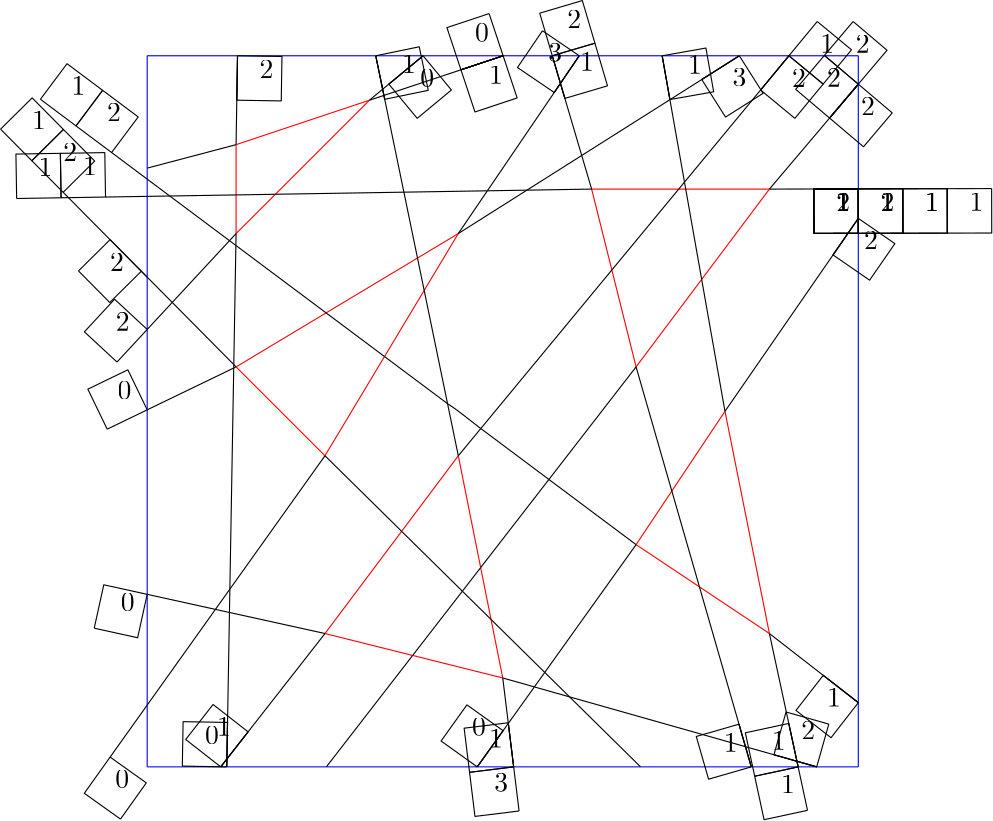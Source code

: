 <?xml version="1.0" encoding="UTF-8"?>
<ipe version="70005" creator="HGeometry"><ipestyle name="basic">
<color name="red" value="1 0 0"/>
<color name="green" value="0 1 0"/>
<color name="blue" value="0 0 1"/>
<color name="yellow" value="1 1 0"/>
<color name="orange" value="1 0.647 0"/>
<color name="gold" value="1 0.843 0"/>
<color name="purple" value="0.627 0.125 0.941"/>
<color name="gray" value="0.745 0.745 0.745"/>
<color name="brown" value="0.647 0.165 0.165"/>
<color name="navy" value="0 0 0.502"/>
<color name="pink" value="1 0.753 0.796"/>
<color name="seagreen" value="0.18 0.545 0.341"/>
<color name="turquoise" value="0.251 0.878 0.816"/>
<color name="violet" value="0.933 0.51 0.933"/>
<color name="darkblue" value="0 0 0.545"/>
<color name="darkcyan" value="0 0.545 0.545"/>
<color name="darkgray" value="0.663 0.663 0.663"/>
<color name="darkgreen" value="0 0.392 0"/>
<color name="darkmagenta" value="0.545 0 0.545"/>
<color name="darkorange" value="1 0.549 0"/>
<color name="darkred" value="0.545 0 0"/>
<color name="lightblue" value="0.678 0.847 0.902"/>
<color name="lightcyan" value="0.878 1 1"/>
<color name="lightgray" value="0.827 0.827 0.827"/>
<color name="lightgreen" value="0.565 0.933 0.565"/>
<color name="lightyellow" value="1 1 0.878"/>
<dashstyle name="dashed" value="[4] 0"/>
<dashstyle name="dotted" value="[1 3] 0"/>
<dashstyle name="dash dotted" value="[4 2 1 2] 0"/>
<dashstyle name="dash dot dotted" value="[4 2 1 2 1 2] 0"/>
<pen name="heavier" value="0.8"/>
<pen name="fat" value="1.2"/>
<pen name="ultrafat" value="2"/>
<textsize name="large" value="\large"/>
<textsize name="Large" value="\Large"/>
<textsize name="LARGE" value="\LARGE"/>
<textsize name="huge" value="\huge"/>
<textsize name="Huge" value="\Huge"/>
<textsize name="small" value="\small"/>
<textsize name="footnote" value="\footnotesize"/>
<textsize name="tiny" value="\tiny"/>
<symbolsize name="small" value="2"/>
<symbolsize name="tiny" value="1.1"/>
<symbolsize name="large" value="5"/>
<arrowsize name="small" value="5"/>
<arrowsize name="tiny" value="3"/>
<arrowsize name="large" value="10"/>
<gridsize name="4 pts" value="4"/>
<gridsize name="8 pts (~3 mm)" value="8"/>
<gridsize name="16 pts (~6 mm)" value="16"/>
<gridsize name="32 pts (~12 mm)" value="32"/>
<gridsize name="10 pts (~3.5 mm)" value="10"/>
<gridsize name="20 pts (~7 mm)" value="20"/>
<gridsize name="14 pts (~5 mm)" value="14"/>
<gridsize name="28 pts (~10 mm)" value="28"/>
<gridsize name="56 pts (~20 mm)" value="56"/>
<anglesize name="90 deg" value="90"/>
<anglesize name="60 deg" value="60"/>
<anglesize name="45 deg" value="45"/>
<anglesize name="30 deg" value="30"/>
<anglesize name="22.5 deg" value="22.5"/>
<symbol name="mark/circle(sx)" transformations="translations">
<path fill="sym-stroke">
0.6 0 0 0.6 0 0 e 0.4 0 0 0.4 0 0 e
</path></symbol>
<symbol name="mark/disk(sx)" transformations="translations">
<path fill="sym-stroke">
0.6 0 0 0.6 0 0 e
</path></symbol>
<symbol name="mark/fdisk(sfx)" transformations="translations">
<group><path fill="sym-fill">
0.5 0 0 0.5 0 0 e
</path><path fill="sym-stroke" fillrule="eofill">
0.6 0 0 0.6 0 0 e 0.4 0 0 0.4 0 0 e
</path></group></symbol>
<symbol name="mark/box(sx)" transformations="translations">
<path fill="sym-stroke" fillrule="eofill">
-0.6 -0.6 m 0.6 -0.6 l 0.6 0.6 l -0.6 0.6 l h
-0.4 -0.4 m 0.4 -0.4 l 0.4 0.4 l -0.4 0.4 l h</path></symbol>
<symbol name="mark/square(sx)" transformations="translations">
<path fill="sym-stroke">
-0.6 -0.6 m 0.6 -0.6 l 0.6 0.6 l -0.6 0.6 l h</path></symbol>
<symbol name="mark/fsquare(sfx)" transformations="translations">
<group><path fill="sym-fill">
-0.5 -0.5 m 0.5 -0.5 l 0.5 0.5 l -0.5 0.5 l h</path>
<path fill="sym-stroke" fillrule="eofill">
-0.6 -0.6 m 0.6 -0.6 l 0.6 0.6 l -0.6 0.6 l h
-0.4 -0.4 m 0.4 -0.4 l 0.4 0.4 l -0.4 0.4 l h</path></group></symbol>
<symbol name="mark/cross(sx)" transformations="translations">
<group><path fill="sym-stroke">
-0.43 -0.57 m 0.57 0.43 l 0.43 0.57 l -0.57 -0.43 l h</path>
<path fill="sym-stroke">
-0.43 0.57 m 0.57 -0.43 l 0.43 -0.57 l -0.57 0.43 l h</path>
</group></symbol>
<symbol name="arrow/arc(spx)">
<path pen="sym-pen" stroke="sym-stroke" fill="sym-stroke">
0 0 m -1.0 0.333 l -1.0 -0.333 l h</path></symbol>
<symbol name="arrow/farc(spx)">
<path pen="sym-pen" stroke="sym-stroke" fill="white">
0 0 m -1.0 0.333 l -1.0 -0.333 l h</path></symbol>
<symbol name="arrow/ptarc(spx)">
<path pen="sym-pen" stroke="sym-stroke" fill="sym-stroke">
0 0 m -1.0 0.333 l -0.8 0 l -1.0 -0.333 l h</path></symbol>
<symbol name="arrow/fptarc(spx)">
<path pen="sym-pen" stroke="sym-stroke" fill="white">
0 0 m -1.0 0.333 l -0.8 0 l -1.0 -0.333 l h</path></symbol>
<symbol name="arrow/fnormal(spx)">
<path pen="sym-pen" stroke="sym-stroke" fill="white">
0 0 m -1.0 0.333 l -1.0 -0.333 l h</path></symbol>
<symbol name="arrow/pointed(spx)">
<path pen="sym-pen" stroke="sym-stroke" fill="sym-stroke">
0 0 m -1.0 0.333 l -0.8 0 l -1.0 -0.333 l h</path></symbol>
<symbol name="arrow/fpointed(spx)">
<path pen="sym-pen" stroke="sym-stroke" fill="white">
0 0 m -1.0 0.333 l -0.8 0 l -1.0 -0.333 l h</path></symbol>
<symbol name="arrow/linear(spx)">
<path pen="sym-pen" stroke="sym-stroke">
-1.0 0.333 m 0 0 l -1.0 -0.333 l</path></symbol>
<symbol name="arrow/fdouble(spx)">
<path pen="sym-pen" stroke="sym-stroke" fill="white">
0 0 m -1.0 0.333 l -1.0 -0.333 l h
-1 0 m -2.0 0.333 l -2.0 -0.333 l h
</path></symbol>
<symbol name="arrow/double(spx)">
<path pen="sym-pen" stroke="sym-stroke" fill="sym-stroke">
0 0 m -1.0 0.333 l -1.0 -0.333 l h
-1 0 m -2.0 0.333 l -2.0 -0.333 l h
</path></symbol>
<tiling name="falling" angle="-60" width="1" step="4"/>
<tiling name="rising" angle="30" width="1" step="4"/>
<textstyle name="center" begin="\begin{center}" end="\end{center}"/>
<textstyle name="itemize" begin="\begin{itemize}" end="\end{itemize}"/>
<textstyle name="item" begin="\begin{itemize}\item{}" end="\end{itemize}"/>
</ipestyle><page><layer name="alpha"/><view layers="alpha" active="alpha"/><path stroke="blue">-128.0 128.0 m
-128.0 114.51823 -128.0 101.03646 -128.0 87.5558 c
</path><path stroke="blue">-128.0 87.5558 m
-128.0 86.23177 -128.0 84.90885 -128.0 83.5831 c
</path><path stroke="blue">-128.0 83.5831 m
-128.0 81.51823 -128.0 79.45052 -128.0 77.3824 c
</path><path stroke="blue">-128.0 77.3824 m
-128.0 67.6849 -128.0 57.98698 -128.0 48.296 c
</path><path stroke="blue">-128.0 48.296 m
-128.0 42.01823 -128.0 35.747395 -128.0 29.472 c
</path><path stroke="blue">-128.0 29.472 m
-128.0 19.830729 -128.0 10.1848955 -128.0 0.540162 c
</path><path stroke="blue">-128.0 0.540162 m
-128.0 -21.606771 -128.0 -43.7526 -128.0 -65.8952 c
</path><path stroke="blue">-128.0 -65.8952 m
-128.0 -79.1849 -128.0 -92.47135 -128.0 -105.754 c
</path><path stroke="blue">-128.0 -105.754 m
-128.0 -113.171875 -128.0 -120.58594 -128.0 -128.0 c
</path><path stroke="blue">-128.0 -128.0 m
-119.17969 -128.0 -110.359375 -128.0 -101.535 -128.0 c
</path><path stroke="blue">-101.535 -128.0 m
-100.8099 -128.0 -100.08073 -128.0 -99.3555 -128.0 c
</path><path stroke="blue">-99.3555 -128.0 m
-87.39844 -128.0 -75.44531 -128.0 -63.4997 -128.0 c
</path><path stroke="blue">-63.4997 -128.0 m
-45.39323 -128.0 -27.294271 -128.0 -9.18803 -128.0 c
</path><path stroke="blue">-9.18803 -128.0 m
-4.820312 -128.0 0.44531247 -128.0 3.92998 -128.0 c
</path><path stroke="blue">3.92998 -128.0 m
19.158854 -128.0 34.38802 -128.0 49.6142 -128.0 c
</path><path stroke="blue">49.6142 -128.0 m
62.903645 -128.0 76.1901 -128.0 89.4734 -128.0 c
</path><path stroke="blue">89.4734 -128.0 m
95.09635 -128.0 100.71615 -128.0 106.341 -128.0 c
</path><path stroke="blue">106.341 -128.0 m
108.5651 -128.0 110.79427 -128.0 113.021 -128.0 c
</path><path stroke="blue">113.021 -128.0 m
118.015625 -128.0 123.00781 -128.0 128.0 -128.0 c
</path><path stroke="blue">128.0 -128.0 m
128.0 -120.28906 128.0 -112.578125 128.0 -104.873 c
</path><path stroke="blue">128.0 -104.873 m
128.0 -46.757813 128.0 11.351562 128.0 69.4598 c
</path><path stroke="blue">128.0 69.4598 m
128.0 72.9974 128.0 76.53385 128.0 80.0756 c
</path><path stroke="blue">128.0 80.0756 m
128.0 92.63802 128.0 105.20573 128.0 117.78 c
</path><path stroke="blue">128.0 117.78 m
128.0 121.18229 128.0 124.59115 128.0 128.0 c
</path><path stroke="blue">128.0 128.0 m
119.67448 128.0 111.34896 128.0 103.021 128.0 c
</path><path stroke="blue">103.021 128.0 m
97.07031 128.0 91.11719 128.0 85.1643 128.0 c
</path><path stroke="blue">85.1643 128.0 m
75.90365 128.0 66.64323 128.0 57.3879 128.0 c
</path><path stroke="blue">57.3879 128.0 m
47.429688 128.0 37.476563 128.0 27.5301 128.0 c
</path><path stroke="blue">27.5301 128.0 m
24.294271 128.0 21.065104 128.0 17.8346 128.0 c
</path><path stroke="blue">17.8346 128.0 m
11.9348955 128.0 6.033854 128.0 0.132882 128.0 c
</path><path stroke="blue">0.132882 128.0 m
-9.4713545 128.0 -19.075521 128.0 -28.6856 128.0 c
</path><path stroke="blue">-28.6856 128.0 m
-34.36198 128.0 -40.04427 128.0 -45.7246 128.0 c
</path><path stroke="blue">-45.7246 128.0 m
-62.309895 128.0 -78.89323 128.0 -95.4801 128.0 c
</path><path stroke="blue">-95.4801 128.0 m
-106.31771 128.0 -117.15885 128.0 -128.0 128.0 c
</path><path stroke="red">-96.0 96.0 m
-80.0 101.333336 -64.0 106.666664 -48.0 112.0 c
</path><path stroke="red">-48.0 112.0 m
-59.28711 100.71289 -70.57422 89.42578 -81.862946 78.137115 c
</path><path stroke="red">-81.862946 78.137115 m
-86.57422 73.42578 -91.28711 68.71289 -96.0 64.0 c
</path><path stroke="red">-96.0 64.0 m
-96.0 68.63281 -96.0 73.265625 -95.99994 77.90591 c
</path><path stroke="red">-95.99994 77.90591 m
-96.0 83.93229 -96.0 89.96615 -96.0 96.0 c
</path><path stroke="red">-96.0 16.0 m
-85.333336 5.333334 -74.666664 -5.333334 -64.0 -16.0 c
</path><path stroke="red">-64.0 -16.0 m
-56.856445 -4.094076 -49.71289 7.8118496 -42.5719 19.714163 c
</path><path stroke="red">-42.5719 19.714163 m
-37.807617 27.65397 -33.0459 35.590168 -28.286598 43.52234 c
</path><path stroke="red">-28.286598 43.52234 m
-24.189453 50.35091 -20.094727 57.175457 -16.0 64.0 c
</path><path stroke="red">-16.0 64.0 m
-20.89746 61.061523 -25.794922 58.123047 -30.693913 55.18396 c
</path><path stroke="red">-30.693913 55.18396 m
-41.662434 48.60254 -52.63249 42.020508 -63.603027 35.43776 c
</path><path stroke="red">-63.603027 35.43776 m
-74.401695 28.958984 -85.20084 22.479492 -96.0 16.0 c
</path><path stroke="red">32.0 80.0 m
34.426434 70.29427 36.852863 60.588543 39.279564 50.881012 c
</path><path stroke="red">39.279564 50.881012 m
42.1862 39.255207 45.093098 27.627604 48.0 16.0 c
</path><path stroke="red">48.0 16.0 m
55.86914 26.492188 63.73828 36.984375 71.61195 47.483154 c
</path><path stroke="red">71.61195 47.483154 m
79.73828 58.317707 87.86914 69.15885 96.0 80.0 c
</path><path stroke="red">96.0 80.0 m
85.95573 80.0 75.91146 80.0 65.86748 79.999756 c
</path><path stroke="red">65.86748 79.999756 m
65.86733 79.99988 65.86726 79.99994 65.86726 79.99994 c
</path><path stroke="red">65.86726 79.99994 m
65.86726 79.99994 65.86733 79.99988 65.86748 79.999756 c
</path><path stroke="red">65.86748 79.999756 m
65.02865 80.0 64.1901 80.0 63.34745 80.00009 c
</path><path stroke="red">63.34745 80.00009 m
52.901043 80.0 42.45052 80.0 32.0 80.0 c
</path><path stroke="red">-16.0 -16.0 m
-22.802734 -25.070313 -29.605469 -34.140625 -36.403137 -43.20462 c
</path><path stroke="red">-36.403137 -43.20462 m
-45.60547 -55.473957 -54.802734 -67.73698 -64.0 -80.0 c
</path><path stroke="red">-64.0 -80.0 m
-53.48177 -82.629555 -42.963543 -85.25912 -32.442055 -87.889465 c
</path><path stroke="red">-32.442055 -87.889465 m
-21.63021 -90.592445 -10.8151045 -93.29623 0.0 -96.0 c
</path><path stroke="red">0.0 -96.0 m
-1.4042969 -88.978516 -2.8085938 -81.95703 -4.212362 -74.93823 c
</path><path stroke="red">-4.212362 -74.93823 m
-5.457682 -68.711586 -6.702474 -62.48763 -7.948576 -56.25659 c
</path><path stroke="red">-7.948576 -56.25659 m
-10.631511 -42.84245 -13.315755 -29.421225 -16.0 -16.0 c
</path><path stroke="red">80.0 0.0 m
73.623695 -9.564453 67.2474 -19.128906 60.871693 -28.692139 c
</path><path stroke="red">60.871693 -28.692139 m
56.58073 -35.128906 52.290363 -41.564453 48.0 -48.0 c
</path><path stroke="red">48.0 -48.0 m
55.603516 -53.06901 63.20703 -58.13802 70.8129 -63.20865 c
</path><path stroke="red">70.8129 -63.20865 m
79.20703 -68.80469 87.603516 -74.40234 96.0 -80.0 c
</path><path stroke="red">96.0 -80.0 m
90.666664 -53.333332 85.333336 -26.666666 80.0 0.0 c
</path><path stroke="black">-48.0 112.0 m
-46.4109 113.31641 -44.8218 114.63281 -43.236465 115.94623 c
</path><path stroke="black">-43.236465 115.94623 m
-38.383667 119.96615 -33.534634 123.98307 -28.6856 128.0 c
</path><path stroke="black">-48.0 112.0 m
-46.258865 112.57877 -44.51773 113.157555 -42.780025 113.734985 c
</path><path stroke="black">-42.780025 113.734985 m
-28.473436 118.49088 -14.170277 123.245445 0.132882 128.0 c
</path><path stroke="black">-96.0 96.0 m
-95.8267 106.666664 -95.6534 117.333336 -95.4801 128.0 c
</path><path stroke="black">-96.0 96.0 m
-106.666664 93.185265 -117.333336 90.37054 -128.0 87.5558 c
</path><path stroke="black">-96.0 64.0 m
-96.79297 63.144386 -97.58594 62.288773 -98.376495 61.43562 c
</path><path stroke="black">-98.376495 61.43562 m
-105.248695 54.020657 -112.11849 46.60815 -118.98584 39.198368 c
</path><path stroke="black">-118.98584 39.198368 m
-121.99219 35.95443 -124.99609 32.713215 -128.0 29.472 c
</path><path stroke="black">-96.0 64.0 m
-96.02495 62.572266 -96.049904 61.14453 -96.07489 59.714745 c
</path><path stroke="black">-96.07489 59.714745 m
-96.324715 45.41992 -96.57458 31.123047 -96.82434 16.831633 c
</path><path stroke="black">-96.82434 16.831633 m
-96.831604 16.416016 -96.838776 16.00586 -96.84605 15.590912 c
</path><path stroke="black">-96.84605 15.590912 m
-97.309685 -10.939453 -97.77343 -37.47461 -98.23716 -64.01458 c
</path><path stroke="black">-98.23716 -64.01458 m
-98.28619 -66.81445 -98.335205 -69.61914 -98.38411 -72.42191 c
</path><path stroke="black">-98.38411 -72.42191 m
-98.69135 -89.99805 -98.9985 -107.572266 -99.30571 -125.14896 c
</path><path stroke="black">-99.30571 -125.14896 m
-99.32225 -126.09766 -99.338875 -127.04883 -99.3555 -128.0 c
</path><path stroke="black">-96.0 16.0 m
-96.28385 15.8628645 -96.56771 15.725729 -96.84605 15.590912 c
</path><path stroke="black">-96.84605 15.590912 m
-107.234375 10.57245 -117.61719 5.556306 -128.0 0.540162 c
</path><path stroke="black">-96.0 16.0 m
-96.27474 16.27728 -96.54948 16.554562 -96.82434 16.831633 c
</path><path stroke="black">-96.82434 16.831633 m
-104.21224 24.288202 -111.60026 31.744562 -118.98584 39.198368 c
</path><path stroke="black">-118.98584 39.198368 m
-121.99219 42.232616 -124.99609 45.26431 -128.0 48.296 c
</path><path stroke="black">-16.0 64.0 m
-12.51242 69.1276 -9.02484 74.25521 -5.5349455 79.385956 c
</path><path stroke="black">-5.5349455 79.385956 m
3.230399 92.27344 11.998057 105.16406 20.768589 118.05878 c
</path><path stroke="black">20.768589 118.05878 m
23.020512 121.36979 25.275307 124.6849 27.5301 128.0 c
</path><path stroke="black">-16.0 64.0 m
-7.769286 69.20703 0.46142724 74.41406 8.687759 79.61851 c
</path><path stroke="black">8.687759 79.61851 m
15.270125 83.782555 21.84811 87.94401 28.427034 92.10626 c
</path><path stroke="black">28.427034 92.10626 m
39.009323 98.80078 49.592552 105.49609 60.180096 112.19397 c
</path><path stroke="black">60.180096 112.19397 m
68.50529 117.46094 76.83479 122.73047 85.1643 128.0 c
</path><path stroke="black">32.0 80.0 m
30.8086 84.03711 29.617197 88.07422 28.427034 92.10626 c
</path><path stroke="black">28.427034 92.10626 m
25.873533 100.759766 23.321272 109.4082 20.768589 118.05878 c
</path><path stroke="black">20.768589 118.05878 m
19.790873 121.37109 18.812737 124.68555 17.8346 128.0 c
</path><path stroke="black">32.0 80.0 m
24.229818 79.87288 16.459635 79.74576 8.687759 79.61851 c
</path><path stroke="black">8.687759 79.61851 m
3.9498696 79.5411 0.78971326 79.46356 -5.5349455 79.385956 c
</path><path stroke="black">-5.5349455 79.385956 m
-15.548828 79.2221 -25.568361 79.05818 -35.588284 78.89406 c
</path><path stroke="black">-35.588284 78.89406 m
-51.011066 78.64194 -66.43424 78.38962 -81.862946 78.137115 c
</path><path stroke="black">-81.862946 78.137115 m
-86.57096 78.06018 -91.28451 77.98306 -95.99994 77.90591 c
</path><path stroke="black">-95.99994 77.90591 m
-103.96029 77.77569 -111.92252 77.645424 -119.88388 77.51511 c
</path><path stroke="black">-119.88388 77.51511 m
-122.58984 77.47091 -125.29492 77.42666 -128.0 77.3824 c
</path><path stroke="black">96.0 80.0 m
106.666664 92.59333 117.333336 105.18667 128.0 117.78 c
</path><path stroke="black">96.0 80.0 m
106.666664 80.0252 117.333336 80.0504 128.0 80.0756 c
</path><path stroke="black">48.0 16.0 m
52.290615 1.1025391 56.581226 -13.794922 60.871693 -28.692139 c
</path><path stroke="black">60.871693 -28.692139 m
64.1862 -40.200195 67.500565 -51.708008 70.8129 -63.20865 c
</path><path stroke="black">70.8129 -63.20865 m
76.3383 -82.393555 81.86167 -101.57129 87.38251 -120.740814 c
</path><path stroke="black">87.38251 -120.740814 m
88.08117 -123.166016 88.77728 -125.58301 89.4734 -128.0 c
</path><path stroke="black">48.0 16.0 m
37.538963 2.489746 27.077927 -11.020507 16.613628 -24.534481 c
</path><path stroke="black">16.613628 -24.534481 m
8.427723 -35.106934 0.23855679 -45.683105 -7.948576 -56.25659 c
</path><path stroke="black">-7.948576 -56.25659 m
-10.1442175 -59.092285 -12.337825 -61.925293 -14.5343685 -64.76251 c
</path><path stroke="black">-14.5343685 -64.76251 m
-20.502039 -72.46924 -26.472647 -80.180176 -32.442055 -87.889465 c
</path><path stroke="black">-32.442055 -87.889465 m
-42.7954 -101.26074 -53.14755 -114.63037 -63.4997 -128.0 c
</path><path stroke="black">-64.0 -16.0 m
-54.802593 -25.066732 -45.605186 -34.133465 -36.403137 -43.20462 c
</path><path stroke="black">-36.403137 -43.20462 m
-29.117352 -50.387043 -21.826923 -57.573895 -14.5343685 -64.76251 c
</path><path stroke="black">-14.5343685 -64.76251 m
-11.097001 -68.15137 -7.657509 -71.54199 -4.212362 -74.93823 c
</path><path stroke="black">-4.212362 -74.93823 m
2.2264085 -81.285484 8.670834 -87.63834 15.11996 -93.99585 c
</path><path stroke="black">15.11996 -93.99585 m
18.097076 -96.930664 21.078896 -99.87012 24.064802 -102.81351 c
</path><path stroke="black">24.064802 -102.81351 m
32.57854 -111.20638 41.09637 -119.60319 49.6142 -128.0 c
</path><path stroke="black">-64.0 -16.0 m
-75.41276 -32.005325 -86.82552 -48.010654 -98.23716 -64.01458 c
</path><path stroke="black">-98.23716 -64.01458 m
-99.97266 -66.44828 -101.70703 -68.88058 -103.43799 -71.30822 c
</path><path stroke="black">-103.43799 -71.30822 m
-111.6276 -82.79325 -119.813805 -94.27363 -128.0 -105.754 c
</path><path stroke="black">-64.0 -80.0 m
-75.46094 -77.47415 -86.921875 -74.9483 -98.38411 -72.42191 c
</path><path stroke="black">-98.38411 -72.42191 m
-100.07031 -72.05055 -101.75781 -71.67865 -103.43799 -71.30822 c
</path><path stroke="black">-103.43799 -71.30822 m
-111.63021 -69.5029 -119.8151 -67.69905 -128.0 -65.8952 c
</path><path stroke="black">-16.0 -16.0 m
-17.289928 -9.750977 -18.579857 -3.5019534 -19.868504 2.7408082 c
</path><path stroke="black">-19.868504 2.7408082 m
-22.67582 16.34082 -25.481852 29.93457 -28.286598 43.52234 c
</path><path stroke="black">-28.286598 43.52234 m
-29.089783 47.413086 -29.891678 51.29785 -30.693913 55.18396 c
</path><path stroke="black">-30.693913 55.18396 m
-32.325188 63.086914 -33.9568 70.99121 -35.588284 78.89406 c
</path><path stroke="black">-35.588284 78.89406 m
-37.985634 90.50879 -40.382854 102.12207 -42.780025 113.734985 c
</path><path stroke="black">-42.780025 113.734985 m
-42.932476 114.47363 -43.084873 115.211914 -43.236465 115.94623 c
</path><path stroke="black">-43.236465 115.94623 m
-44.06638 119.9668 -44.89549 123.9834 -45.7246 128.0 c
</path><path stroke="black">-16.0 -16.0 m
-13.301251 -12.734863 -10.602502 -9.469727 -7.904001 -6.204635 c
</path><path stroke="black">-7.904001 -6.204635 m
7.8238144 12.82373 23.551382 31.85205 39.279564 50.881012 c
</path><path stroke="black">39.279564 50.881012 m
47.301342 60.586426 55.32373 70.29248 63.34745 80.00009 c
</path><path stroke="black">63.34745 80.00009 m
64.038666 80.836426 64.73122 81.67432 65.42347 82.51193 c
</path><path stroke="black">65.42347 82.51193 m
77.95618 97.674805 90.48859 112.8374 103.021 128.0 c
</path><path stroke="black">0.0 -96.0 m
0.66874903 -101.44531 1.3374982 -106.890625 2.0065367 -112.339905 c
</path><path stroke="black">2.0065367 -112.339905 m
2.6474915 -117.55729 3.2887356 -122.77865 3.92998 -128.0 c
</path><path stroke="black">0.0 -96.0 m
3.7963393 -97.07487 7.592679 -98.14974 11.383373 -99.22293 c
</path><path stroke="black">11.383373 -99.22293 m
15.615349 -100.42123 19.841679 -101.617836 24.064802 -102.81351 c
</path><path stroke="black">24.064802 -102.81351 m
45.17207 -108.78971 66.27613 -114.76498 87.38251 -120.740814 c
</path><path stroke="black">87.38251 -120.740814 m
93.55643 -122.48893 99.732666 -124.23763 105.906654 -125.985535 c
</path><path stroke="black">105.906654 -125.985535 m
108.2796 -126.657555 110.6503 -127.32877 113.021 -128.0 c
</path><path stroke="black">48.0 -48.0 m
37.041054 -63.330402 26.082111 -78.660805 15.11996 -93.99585 c
</path><path stroke="black">15.11996 -93.99585 m
13.8759 -95.736 12.628635 -97.4808 11.383373 -99.22293 c
</path><path stroke="black">11.383373 -99.22293 m
8.2562275 -103.59733 5.131084 -107.96908 2.0065367 -112.339905 c
</path><path stroke="black">2.0065367 -112.339905 m
-1.7253829 -117.56055 -5.456706 -122.78027 -9.18803 -128.0 c
</path><path stroke="black">96.0 -80.0 m
106.666664 -88.291 117.333336 -96.582 128.0 -104.873 c
</path><path stroke="black">96.0 -80.0 m
99.30267 -95.33008 102.60535 -110.66016 105.906654 -125.985535 c
</path><path stroke="black">105.906654 -125.985535 m
106.052345 -126.66016 106.19667 -127.33008 106.341 -128.0 c
</path><path stroke="black">48.0 -48.0 m
37.5389 -40.178955 27.077799 -32.35791 16.613628 -24.534481 c
</path><path stroke="black">16.613628 -24.534481 m
8.441894 -18.425123 0.26708978 -12.313385 -7.904001 -6.204635 c
</path><path stroke="black">-7.904001 -6.204635 m
-11.893066 -3.222072 -15.878418 0.24249855 -19.868504 2.7408082 c
</path><path stroke="black">-19.868504 2.7408082 m
-27.433432 8.39639 -35.003094 14.055706 -42.5719 19.714163 c
</path><path stroke="black">-42.5719 19.714163 m
-49.58382 24.956715 -56.59489 30.198408 -63.603027 35.43776 c
</path><path stroke="black">-63.603027 35.43776 m
-74.430504 43.532867 -85.25504 51.625637 -96.07489 59.714745 c
</path><path stroke="black">-96.07489 59.714745 m
-96.84586 60.291294 -97.612144 60.86419 -98.376495 61.43562 c
</path><path stroke="black">-98.376495 61.43562 m
-105.547035 66.79656 -112.71566 72.15605 -119.88388 77.51511 c
</path><path stroke="black">-119.88388 77.51511 m
-122.589516 79.538055 -125.29476 81.56058 -128.0 83.5831 c
</path><path stroke="black">80.0 0.0 m
96.0 23.153267 112.0 46.306534 128.0 69.4598 c
</path><path stroke="black">80.0 0.0 m
77.20431 15.8255205 74.40862 31.651041 71.61195 47.483154 c
</path><path stroke="black">71.61195 47.483154 m
69.69823 58.315105 67.78352 69.15365 65.86748 79.999756 c
</path><path stroke="black">65.86748 79.999756 m
65.86769 79.99857 65.86756 79.99929 65.86745 79.99994 c
</path><path stroke="black">65.86745 79.99994 m
65.86733 80.00059 65.867226 80.00118 65.86748 79.999756 c
</path><path stroke="black">65.86748 79.999756 m
65.71884 80.84115 65.57163 81.67448 65.42347 82.51193 c
</path><path stroke="black">65.42347 82.51193 m
63.67625 92.40365 61.928078 102.29948 60.180096 112.19397 c
</path><path stroke="black">60.180096 112.19397 m
59.24924 117.46354 58.31857 122.73177 57.3879 128.0 c
</path><path stroke="black">-64.0 -80.0 m
-75.76787 -95.04883 -87.53574 -110.09766 -99.30571 -125.14896 c
</path><path stroke="black">-99.30571 -125.14896 m
-100.04741 -126.09766 -100.79121 -127.04883 -101.535 -128.0 c
</path><path>113.021 -128.0 m
97.626175 -123.641205 l
</path><group><text pos="107.50299 -118.123184" type="label">2</text><path>117.37981 -112.60516 m
113.02101 -128.0 l
97.626175 -123.641205 l
101.98497 -108.24637 l
117.37981 -112.60516 l
</path></group><path>-101.535 -128.0 m
-91.678986 -115.39607 l
</path><group><text pos="-102.90896 -116.77003" type="label">1</text><path>-101.535 -128.0 m
-114.13893 -118.14398 l
-104.28291 -105.540054 l
-91.678986 -115.39607 l
-101.535 -128.0 l
</path></group><path>-99.3555 -128.0 m
-99.0759 -112.00244 l
</path><group><text pos="-107.21448 -119.86142" type="label">0</text><path>-99.3555 -128.0 m
-115.35306 -127.7204 l
-115.073456 -111.72284 l
-99.0759 -112.00244 l
-99.3555 -128.0 l
</path></group><path>3.92998 -128.0 m
1.9796419 -112.119316 l
</path><group><text pos="-4.985532 -121.03483" type="label">1</text><path>3.9299803 -128.0 m
-11.950706 -129.95035 l
-13.901044 -114.06965 l
1.9796419 -112.119316 l
3.9299803 -128.0 l
</path></group><group><text pos="-3.035194 -136.91551" type="label">3</text><path>5.880318 -143.88068 m
-10.000368 -145.83102 l
-11.9507065 -129.95035 l
3.9299798 -128.0 l
5.880318 -143.88068 l
</path></group><path>-9.18803 -128.0 m
0.11664772 -114.98374 l
</path><group><text pos="-11.04382 -116.83953" type="label">0</text><path>-9.18803 -127.99999 m
-22.204288 -118.69532 l
-12.8996105 -105.67907 l
0.11664772 -114.98374 l
-9.18803 -127.99999 l
</path></group><path>89.4734 -128.0 m
85.04526 -112.62497 l
</path><group><text pos="79.57181 -122.52655" type="label">1</text><path>89.47339 -128.0 m
74.09836 -132.42813 l
69.67023 -117.0531 l
85.04526 -112.62497 l
89.47339 -128.0 l
</path></group><path>106.341 -128.0 m
102.97117 -112.358894 l
</path><group><text pos="96.835526 -121.864365" type="label">1</text><path>106.341 -128.0 m
90.69989 -131.36984 l
87.33005 -115.72873 l
102.97116 -112.35889 l
106.341 -128.0 l
</path></group><group><text pos="100.20537 -137.50548" type="label">1</text><path>109.710846 -143.64111 m
94.06973 -147.01096 l
90.69989 -131.36984 l
106.341 -128.0 l
109.710846 -143.64111 l
</path></group><path>128.0 -104.873 m
115.367325 -95.053856 l
</path><group><text pos="116.77409 -106.27976" type="label">1</text><path>128.0 -104.87299 m
118.18086 -117.50567 l
105.54819 -107.68653 l
115.367325 -95.053856 l
128.0 -104.87299 l
</path></group><path>128.0 80.0756 m
112.000046 80.0378 l
</path><group><text pos="120.01892 72.056725" type="label">1</text><path>128.0 80.0756 m
128.03781 64.075645 l
112.03784 64.03785 l
112.000046 80.0378 l
128.0 80.0756 l
</path></group><group><text pos="136.01889 72.09452" type="label">2</text><path>143.99997 80.113396 m
144.03778 64.11344 l
128.03781 64.075645 l
128.0 80.0756 l
143.99997 80.113396 l
</path></group><group><text pos="152.01884 72.13232" type="label">1</text><path>159.99992 80.15119 m
160.03773 64.15124 l
144.03777 64.11344 l
143.99995 80.113396 l
159.99992 80.15119 l
</path></group><group><text pos="168.0188 72.17012" type="label">1</text><path>175.99988 80.188995 m
176.03769 64.18904 l
160.03772 64.151245 l
159.99991 80.1512 l
175.99988 80.188995 l
</path></group><path>128.0 117.78 m
117.658844 105.57097 l
</path><group><text pos="116.72491 116.84606" type="label">2</text><path>115.79097 128.12115 m
128.0 117.78 l
117.658844 105.57097 l
105.449814 115.912125 l
115.79097 128.12115 l
</path></group><group><text pos="127.06606 129.0551" type="label">2</text><path>126.13213 140.3302 m
138.34117 129.98904 l
128.0 117.78001 l
115.79097 128.12117 l
126.13213 140.3302 l
</path></group><path>128.0 117.78 m
117.658844 105.57097 l
</path><group><text pos="128.93394 106.504906" type="label">2</text><path>128.0 117.78 m
140.20905 107.43884 l
129.86789 95.22981 l
117.65885 105.57097 l
128.0 117.78 l
</path></group><path>128.0 69.4598 m
118.90386 56.296967 l
</path><group><text pos="130.03336 58.330315" type="label">2</text><path>128.0 69.4598 m
141.16284 60.36366 l
132.0667 47.20083 l
118.90387 56.296967 l
128.0 69.4598 l
</path></group><path>128.0 80.0756 m
112.000046 80.0378 l
</path><group><text pos="120.01892 72.056725" type="label">1</text><path>128.0 80.0756 m
128.03781 64.075645 l
112.03784 64.03785 l
112.000046 80.0378 l
128.0 80.0756 l
</path></group><path>128.0 80.0756 m
112.000046 80.0378 l
</path><group><text pos="120.01892 72.056725" type="label">1</text><path>128.0 80.0756 m
128.03781 64.075645 l
112.03784 64.03785 l
112.000046 80.0378 l
128.0 80.0756 l
</path></group><group><text pos="136.01889 72.09452" type="label">1</text><path>143.99997 80.113396 m
144.03778 64.11344 l
128.03781 64.075645 l
128.0 80.0756 l
143.99997 80.113396 l
</path></group><path>128.0 80.0756 m
112.000046 80.0378 l
</path><group><text pos="120.01892 72.056725" type="label">1</text><path>128.0 80.0756 m
128.03781 64.075645 l
112.03784 64.03785 l
112.000046 80.0378 l
128.0 80.0756 l
</path></group><group><text pos="136.01889 72.09452" type="label">1</text><path>143.99997 80.113396 m
144.03778 64.11344 l
128.03781 64.075645 l
128.0 80.0756 l
143.99997 80.113396 l
</path></group><group><text pos="152.01884 72.13232" type="label">1</text><path>159.99992 80.15119 m
160.03773 64.15124 l
144.03777 64.11344 l
143.99995 80.113396 l
159.99992 80.15119 l
</path></group><path>128.0 80.0756 m
112.000046 80.0378 l
</path><group><text pos="120.01892 72.056725" type="label">2</text><path>128.0 80.0756 m
128.03781 64.075645 l
112.03784 64.03785 l
112.000046 80.0378 l
128.0 80.0756 l
</path></group><path>27.5301 128.0 m
18.53171 114.77015 l
</path><group><text pos="16.41598 125.88428" type="label">3</text><path>14.300249 136.9984 m
27.5301 128.00002 l
18.53171 114.77016 l
5.3018584 123.76854 l
14.300249 136.9984 l
</path></group><path>0.132882 128.0 m
-15.050239 122.952934 l
</path><group><text pos="-9.982211 133.06802" type="label">0</text><path>-4.9141836 143.1831 m
0.13288188 127.99999 l
-15.05024 122.952934 l
-20.097305 138.13605 l
-4.9141836 143.1831 l
</path></group><path>-28.6856 128.0 m
-41.006996 117.792984 l
</path><group><text pos="-29.742788 116.735794" type="label">0</text><path>-28.685602 128.0 m
-18.478582 115.678604 l
-30.799974 105.47159 l
-41.006992 117.792984 l
-28.685602 128.0 l
</path></group><path>103.021 128.0 m
92.827614 115.66733 l
</path><group><text pos="104.090645 116.73697" type="label">2</text><path>103.021 128.0 m
115.353676 117.80661 l
105.160286 105.47394 l
92.827614 115.66733 l
103.021 128.0 l
</path></group><group><text pos="114.284035 129.06964" type="label">1</text><path>113.21439 140.33267 m
125.547066 130.13928 l
115.353676 117.80661 l
103.021 128.0 l
113.21439 140.33267 l
</path></group><path>-95.4801 128.0 m
-95.74001 112.00211 l
</path><group><text pos="-87.611115 119.87111" type="label">2</text><path>-95.48011 128.00002 m
-79.482216 127.740105 l
-79.74212 111.74221 l
-95.74001 112.00211 l
-95.48011 128.00002 l
</path></group><path>85.1643 128.0 m
71.64292 119.445915 l
</path><group><text pos="82.68066 116.96227" type="label">3</text><path>85.1643 128.0 m
93.71839 114.47863 l
80.197014 105.92454 l
71.64292 119.445915 l
85.1643 128.0 l
</path></group><path>0.132882 128.0 m
-15.050239 122.952934 l
</path><group><text pos="-4.9351454 117.8849" type="label">1</text><path>0.13288236 127.99999 m
5.179948 112.81687 l
-10.003173 107.76981 l
-15.050239 122.952934 l
0.13288236 127.99999 l
</path></group><path>-45.7246 128.0 m
-42.49005 112.33036 l
</path><group><text pos="-36.272507 121.78246" type="label">1</text><path>-45.7246 128.0 m
-30.05496 131.23456 l
-26.82041 115.56492 l
-42.49005 112.33036 l
-45.7246 128.0 l
</path></group><path>17.8346 128.0 m
22.363308 112.65429 l
</path><group><text pos="27.771809 122.59149" type="label">1</text><path>17.834599 127.99999 m
33.18031 132.5287 l
37.70902 117.18299 l
22.363308 112.65429 l
17.834599 127.99999 l
</path></group><group><text pos="23.243101 137.93721" type="label">2</text><path>13.305891 143.3457 m
28.651602 147.87442 l
33.18031 132.52872 l
17.8346 128.0 l
13.305891 143.3457 l
</path></group><path>57.3879 128.0 m
60.17131 112.243965 l
</path><group><text pos="66.65762 121.51369" type="label">1</text><path>57.387897 128.0 m
73.14393 130.78342 l
75.927345 115.02738 l
60.171314 112.243965 l
57.387897 128.0 l
</path></group><path>-128.0 0.540162 m
-128.0 0.540162 l
</path><group><text pos="-138.6835 4.2634525" type="label">0</text><path>-142.4068 -6.420045 m
-149.367 7.986743 l
-134.9602 14.94695 l
-128.0 0.5401621 l
-142.4068 -6.420045 l
</path></group><path>-128.0 29.472 m
-128.0 29.472 l
</path><group><text pos="-139.30554 29.0424" type="label">2</text><path>-138.87595 17.73685 m
-150.61108 28.6128 l
-139.73514 40.347946 l
-127.99999 29.471998 l
-138.87595 17.73685 l
</path></group><path>-128.0 48.296 m
-158.26529 78.84125 l
</path><group><text pos="-158.21321 90.15484" type="label">2</text><path>-169.5268 90.206924 m
-158.16113 101.46843 l
-146.89963 90.10275 l
-158.26529 78.84125 l
-169.5268 90.206924 l
</path></group><group><text pos="-169.47472 101.520515" type="label">1</text><path>-180.7883 101.5726 m
-169.42264 112.83411 l
-158.16113 101.46843 l
-169.5268 90.206924 l
-180.7883 101.5726 l
</path></group><path>-128.0 77.3824 m
-142.99799 77.13702 l
</path><group><text pos="-151.12779 85.00507" type="label">1</text><path>-158.99585 76.87527 m
-159.2576 92.87313 l
-143.25974 93.13488 l
-142.99799 77.13702 l
-158.99585 76.87527 l
</path></group><group><text pos="-167.12566 84.74333" type="label">1</text><path>-174.99371 76.613525 m
-175.25546 92.61139 l
-159.2576 92.87314 l
-158.99585 76.875275 l
-174.99371 76.613525 l
</path></group><path>-128.0 83.5831 m
-140.81454 93.163666 l
</path><group><text pos="-142.43153 104.36122" type="label">2</text><path>-153.62909 102.74423 m
-144.04852 115.55878 l
-131.23398 105.97821 l
-140.81454 93.163666 l
-153.62909 102.74423 l
</path></group><group><text pos="-155.2461 113.94179" type="label">1</text><path>-166.44365 112.3248 m
-156.86308 125.13934 l
-144.04854 115.55878 l
-153.6291 102.74423 l
-166.44365 112.3248 l
</path></group><path>-128.0 48.296 m
-130.11153 50.427067 l
</path><group><text pos="-141.42511 50.47915" type="label">2</text><path>-152.7387 50.531235 m
-141.37303 61.79274 l
-130.11153 50.427063 l
-141.47719 39.165558 l
-152.7387 50.531235 l
</path></group><path>-128.0 -65.8952 m
-128.0 -65.8952 l
</path><group><text pos="-137.5343 -71.98595" type="label">0</text><path>-147.0686 -78.07669 m
-143.62503 -62.45165 l
-128.0 -65.8952 l
-131.44357 -81.52025 l
-147.0686 -78.07669 l
</path></group><path>-128.0 -105.754 m
-141.35327 -124.48071 l
</path><group><text pos="-139.48425 -135.63898" type="label">0</text><path>-137.61523 -146.79724 m
-150.64252 -137.508 l
-141.35327 -124.48072 l
-128.32599 -133.76996 l
-137.61523 -146.79724 l
</path></group></page></ipe>